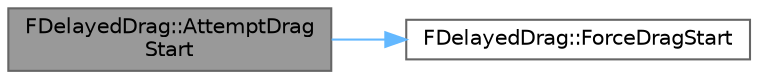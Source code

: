 digraph "FDelayedDrag::AttemptDragStart"
{
 // INTERACTIVE_SVG=YES
 // LATEX_PDF_SIZE
  bgcolor="transparent";
  edge [fontname=Helvetica,fontsize=10,labelfontname=Helvetica,labelfontsize=10];
  node [fontname=Helvetica,fontsize=10,shape=box,height=0.2,width=0.4];
  rankdir="LR";
  Node1 [id="Node000001",label="FDelayedDrag::AttemptDrag\lStart",height=0.2,width=0.4,color="gray40", fillcolor="grey60", style="filled", fontcolor="black",tooltip="Attempt to start a drag from the given mouse event."];
  Node1 -> Node2 [id="edge1_Node000001_Node000002",color="steelblue1",style="solid",tooltip=" "];
  Node2 [id="Node000002",label="FDelayedDrag::ForceDragStart",height=0.2,width=0.4,color="grey40", fillcolor="white", style="filled",URL="$d7/d80/classFDelayedDrag.html#ab5b88789aae34c6e7b7131a21eaeb6ee",tooltip="Force the state of this helper to be 'dragging'."];
}
